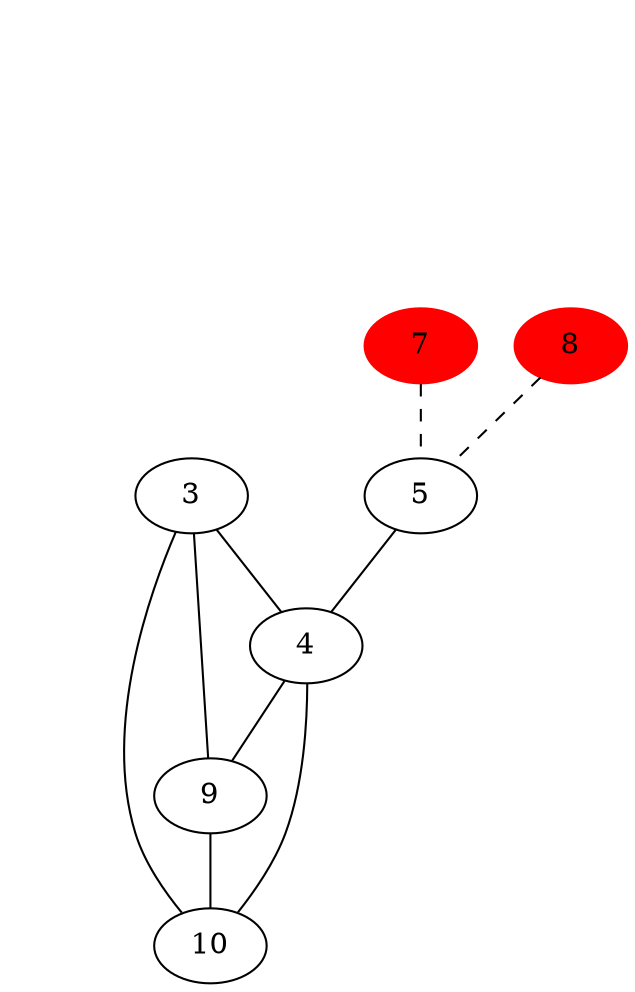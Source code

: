 graph G
{
6--1[color=transparent];
1--2[color=transparent];
1[fontcolor=transparent, color=transparent];
6--m_1 [color=transparent];
m_1--2 [color=transparent];
m_1 [fontcolor=transparent, color=transparent];
6--11[color=transparent];
11--2[color=transparent];
11[fontcolor=transparent, color=transparent];
6--7[color=transparent];
7--5[style=dashed];
6--8[color=transparent];
6[fontcolor=transparent, color=transparent];
8--5[style=dashed];
2--3[color=transparent];
2--4[color=transparent];
2--5[color=transparent];
2[fontcolor=transparent, color=transparent];
5--4;
3--4;
3--9;
3--10;
4--10;
4--9;
9--10;
7 [color=red, style=filled];
8 [color=red, style=filled];

}